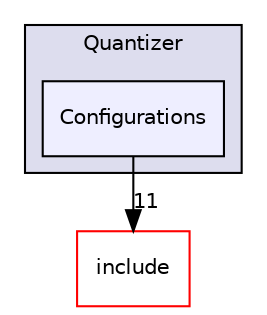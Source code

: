 digraph "lib/Quantizer/Configurations" {
  bgcolor=transparent;
  compound=true
  node [ fontsize="10", fontname="Helvetica"];
  edge [ labelfontsize="10", labelfontname="Helvetica"];
  subgraph clusterdir_75bf981139ad9afefb7a359c964c5127 {
    graph [ bgcolor="#ddddee", pencolor="black", label="Quantizer" fontname="Helvetica", fontsize="10", URL="dir_75bf981139ad9afefb7a359c964c5127.html"]
  dir_a8b94be70f6ebfd91b970abfa6f46bb4 [shape=box, label="Configurations", style="filled", fillcolor="#eeeeff", pencolor="black", URL="dir_a8b94be70f6ebfd91b970abfa6f46bb4.html"];
  }
  dir_d44c64559bbebec7f509842c48db8b23 [shape=box label="include" color="red" URL="dir_d44c64559bbebec7f509842c48db8b23.html"];
  dir_a8b94be70f6ebfd91b970abfa6f46bb4->dir_d44c64559bbebec7f509842c48db8b23 [headlabel="11", labeldistance=1.5 headhref="dir_000104_000000.html"];
}
